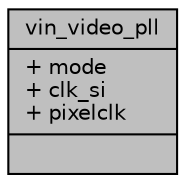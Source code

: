 digraph "vin_video_pll"
{
 // INTERACTIVE_SVG=YES
 // LATEX_PDF_SIZE
  bgcolor="transparent";
  edge [fontname="Helvetica",fontsize="10",labelfontname="Helvetica",labelfontsize="10"];
  node [fontname="Helvetica",fontsize="10",shape=record];
  Node1 [label="{vin_video_pll\n|+ mode\l+ clk_si\l+ pixelclk\l|}",height=0.2,width=0.4,color="black", fillcolor="grey75", style="filled", fontcolor="black",tooltip=" "];
}

